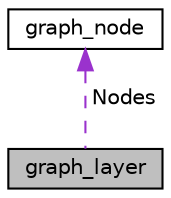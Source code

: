 digraph "graph_layer"
{
  edge [fontname="Helvetica",fontsize="10",labelfontname="Helvetica",labelfontsize="10"];
  node [fontname="Helvetica",fontsize="10",shape=record];
  Node1 [label="graph_layer",height=0.2,width=0.4,color="black", fillcolor="grey75", style="filled", fontcolor="black"];
  Node2 -> Node1 [dir="back",color="darkorchid3",fontsize="10",style="dashed",label=" Nodes" ,fontname="Helvetica"];
  Node2 [label="graph_node",height=0.2,width=0.4,color="black", fillcolor="white", style="filled",URL="$d6/d21/classgraph__node.html"];
}
